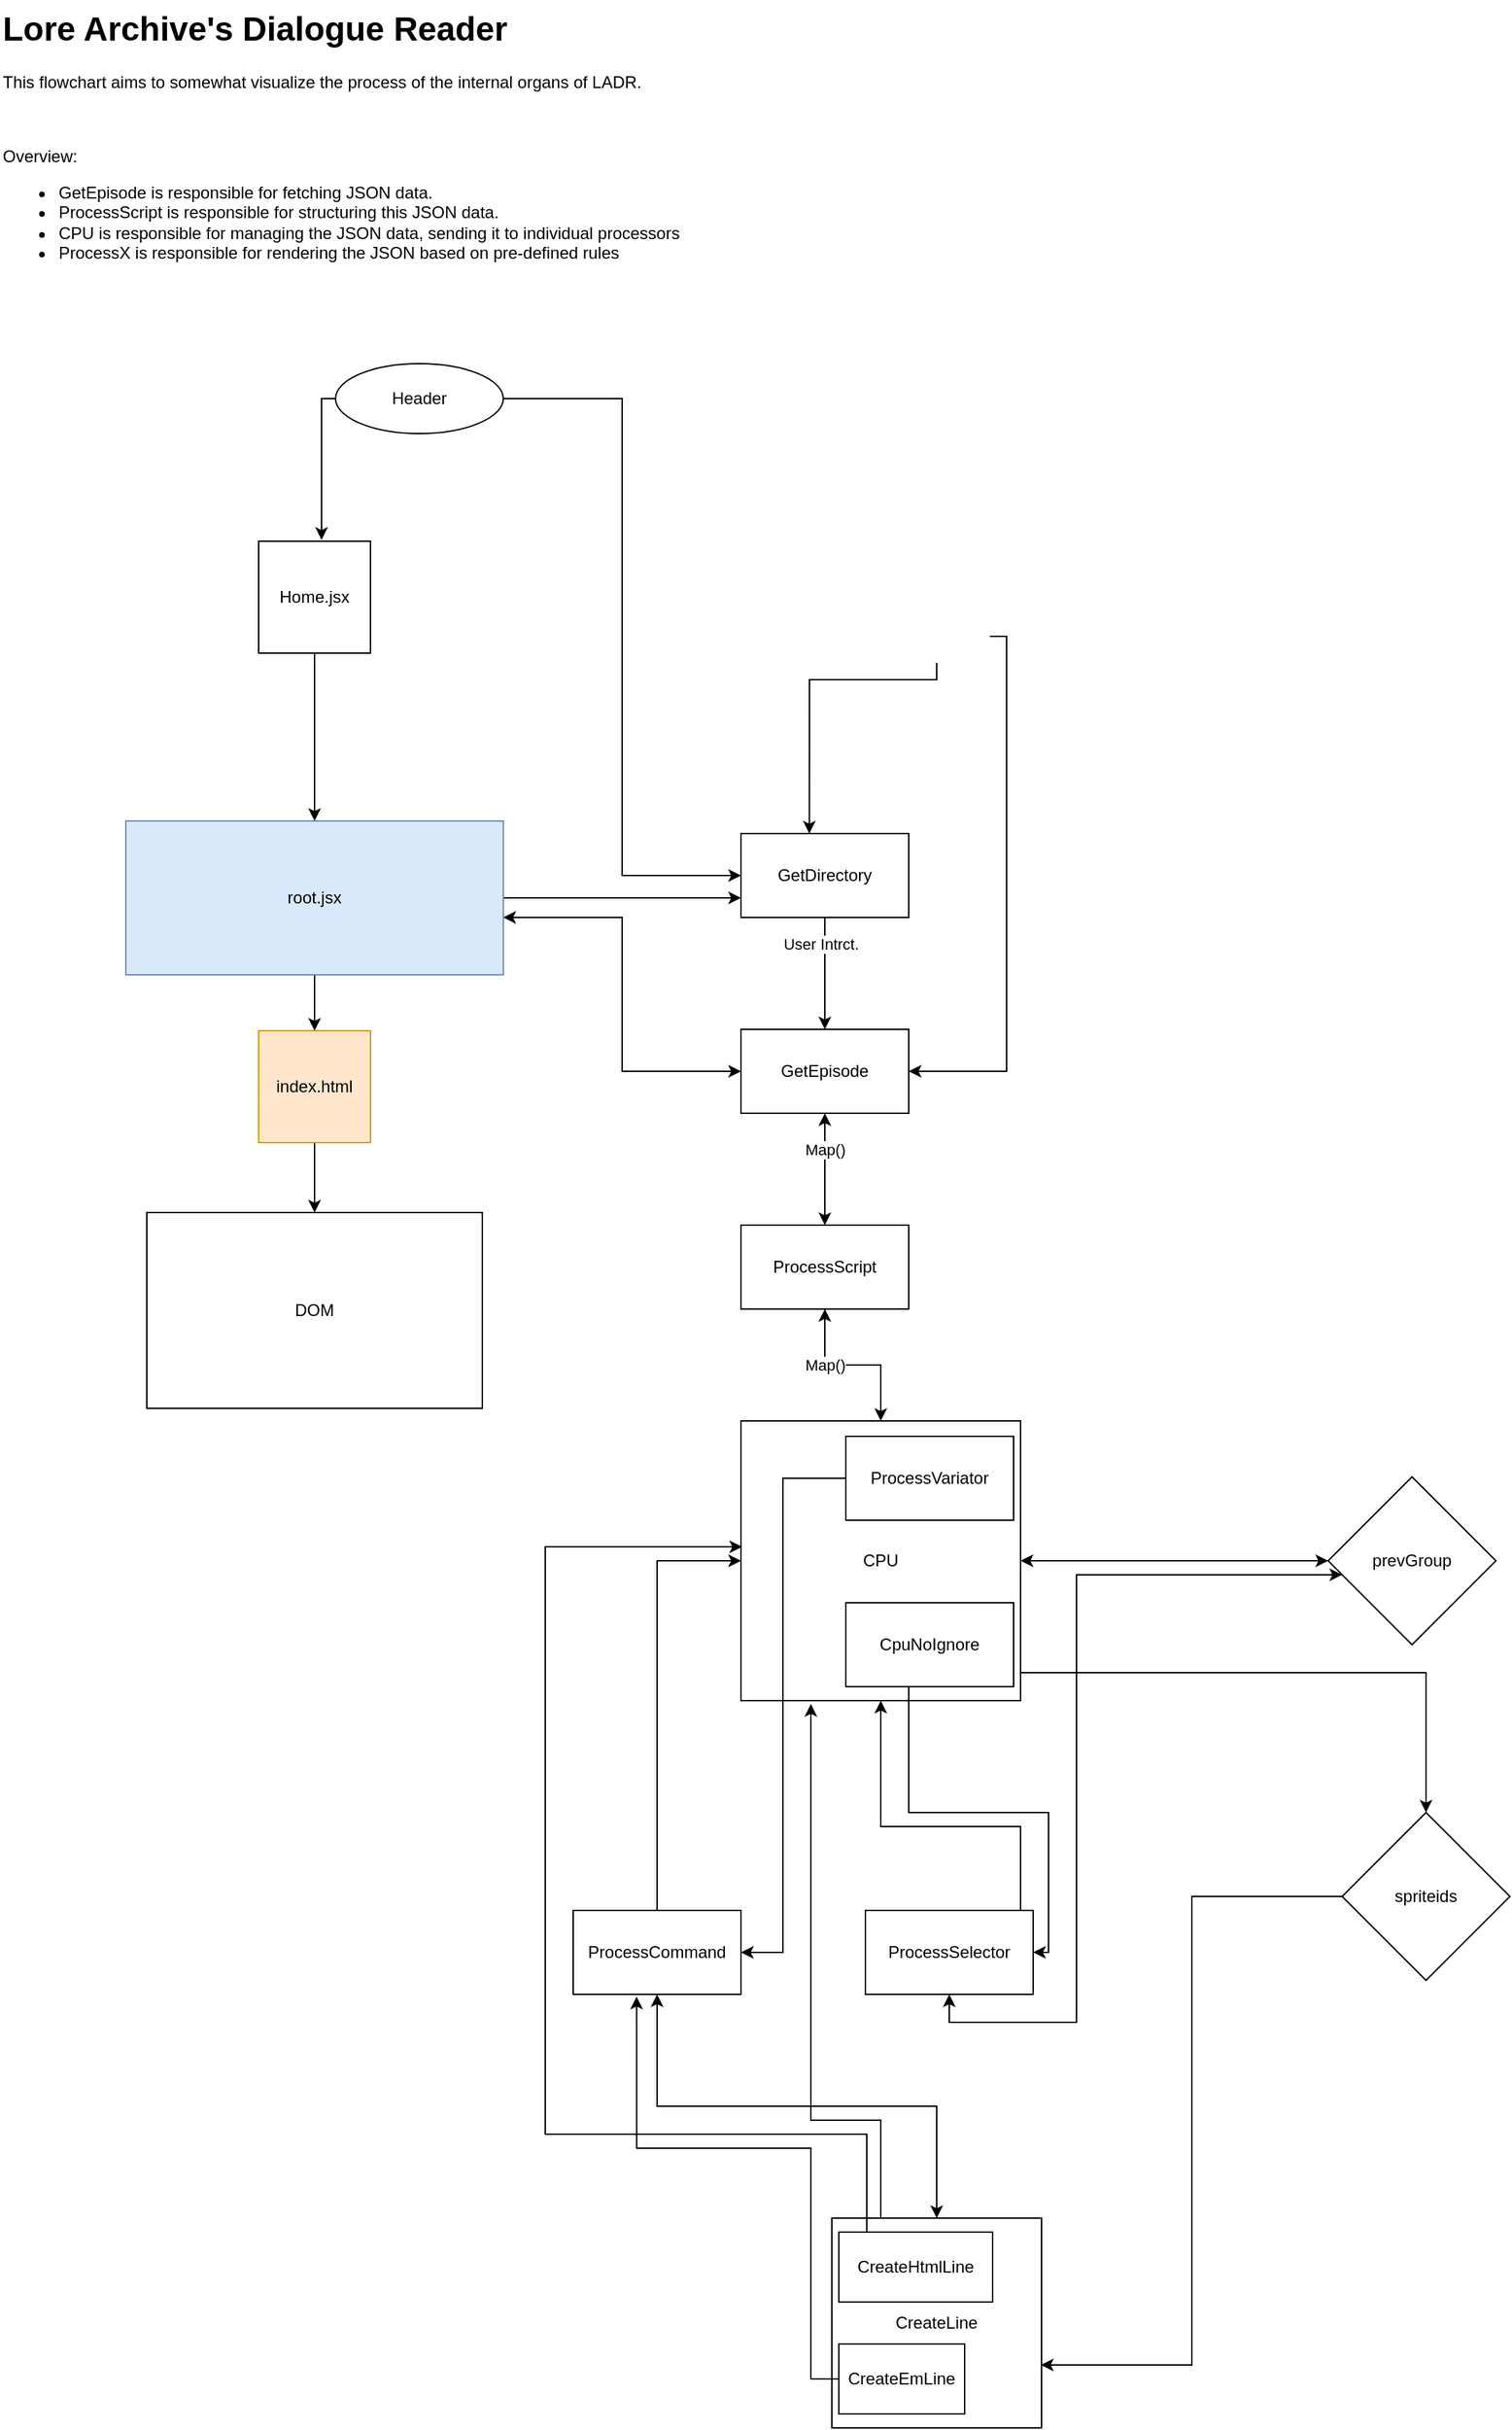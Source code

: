 <mxfile version="26.0.10">
  <diagram name="Page-1" id="ByvnQck7oioNosqnXvya">
    <mxGraphModel dx="1185" dy="631" grid="1" gridSize="10" guides="0" tooltips="1" connect="1" arrows="1" fold="1" page="1" pageScale="1" pageWidth="1200" pageHeight="1920" math="0" shadow="0">
      <root>
        <mxCell id="0" />
        <mxCell id="1" parent="0" />
        <mxCell id="GoVv1eCyHADcIdVujOS8-1" value="&lt;h1 style=&quot;margin-top: 0px;&quot;&gt;Lore Archive&#39;s Dialogue Reader&lt;/h1&gt;&lt;p&gt;This flowchart aims to somewhat visualize the process of the internal organs of LADR.&lt;/p&gt;&lt;p&gt;&lt;br&gt;&lt;/p&gt;&lt;p&gt;Overview:&lt;/p&gt;&lt;p&gt;&lt;/p&gt;&lt;ul&gt;&lt;li&gt;GetEpisode is responsible for fetching JSON data.&lt;/li&gt;&lt;li&gt;ProcessScript is responsible for structuring this JSON data.&lt;/li&gt;&lt;li&gt;CPU is responsible for managing the JSON data, sending it to individual processors&lt;/li&gt;&lt;li&gt;ProcessX is responsible for rendering the JSON based on pre-defined rules&lt;/li&gt;&lt;/ul&gt;&lt;p&gt;&lt;/p&gt;" style="text;html=1;whiteSpace=wrap;overflow=hidden;rounded=0;" parent="1" vertex="1">
          <mxGeometry x="10" y="10" width="590" height="220" as="geometry" />
        </mxCell>
        <mxCell id="h9_NCiJFx6fMO5zuVkHy-2" value="DOM" style="rounded=0;whiteSpace=wrap;html=1;" parent="1" vertex="1">
          <mxGeometry x="115" y="877" width="240" height="140" as="geometry" />
        </mxCell>
        <mxCell id="h9_NCiJFx6fMO5zuVkHy-4" style="edgeStyle=orthogonalEdgeStyle;rounded=0;orthogonalLoop=1;jettySize=auto;html=1;exitX=0.5;exitY=1;exitDx=0;exitDy=0;entryX=0.5;entryY=0;entryDx=0;entryDy=0;" parent="1" source="h9_NCiJFx6fMO5zuVkHy-3" target="h9_NCiJFx6fMO5zuVkHy-2" edge="1">
          <mxGeometry relative="1" as="geometry" />
        </mxCell>
        <mxCell id="h9_NCiJFx6fMO5zuVkHy-3" value="index.html" style="whiteSpace=wrap;html=1;aspect=fixed;fillColor=#ffe6cc;strokeColor=#d79b00;" parent="1" vertex="1">
          <mxGeometry x="195" y="747" width="80" height="80" as="geometry" />
        </mxCell>
        <mxCell id="h9_NCiJFx6fMO5zuVkHy-6" value="" style="edgeStyle=orthogonalEdgeStyle;rounded=0;orthogonalLoop=1;jettySize=auto;html=1;" parent="1" source="h9_NCiJFx6fMO5zuVkHy-5" target="h9_NCiJFx6fMO5zuVkHy-3" edge="1">
          <mxGeometry relative="1" as="geometry" />
        </mxCell>
        <mxCell id="-RrFvixfn3YZOqWsh2ei-50" style="edgeStyle=orthogonalEdgeStyle;rounded=0;orthogonalLoop=1;jettySize=auto;html=1;exitX=1;exitY=0.5;exitDx=0;exitDy=0;" edge="1" parent="1" source="h9_NCiJFx6fMO5zuVkHy-5">
          <mxGeometry relative="1" as="geometry">
            <mxPoint x="540" y="652" as="targetPoint" />
            <Array as="points">
              <mxPoint x="540" y="652" />
            </Array>
          </mxGeometry>
        </mxCell>
        <mxCell id="-RrFvixfn3YZOqWsh2ei-51" style="edgeStyle=orthogonalEdgeStyle;rounded=0;orthogonalLoop=1;jettySize=auto;html=1;entryX=0;entryY=0.5;entryDx=0;entryDy=0;startArrow=classic;startFill=1;" edge="1" parent="1" source="h9_NCiJFx6fMO5zuVkHy-5" target="-RrFvixfn3YZOqWsh2ei-5">
          <mxGeometry relative="1" as="geometry">
            <Array as="points">
              <mxPoint x="455" y="666" />
              <mxPoint x="455" y="776" />
            </Array>
          </mxGeometry>
        </mxCell>
        <mxCell id="h9_NCiJFx6fMO5zuVkHy-5" value="root.jsx" style="rounded=0;whiteSpace=wrap;html=1;fillColor=#dae8fc;strokeColor=#6c8ebf;" parent="1" vertex="1">
          <mxGeometry x="100" y="597" width="270" height="110" as="geometry" />
        </mxCell>
        <mxCell id="8rf2ql7Jv7VgkrqEvu-V-2" style="edgeStyle=orthogonalEdgeStyle;rounded=0;orthogonalLoop=1;jettySize=auto;html=1;entryX=0.5;entryY=0;entryDx=0;entryDy=0;" parent="1" source="8rf2ql7Jv7VgkrqEvu-V-1" target="h9_NCiJFx6fMO5zuVkHy-5" edge="1">
          <mxGeometry relative="1" as="geometry" />
        </mxCell>
        <mxCell id="8rf2ql7Jv7VgkrqEvu-V-1" value="Home.jsx" style="whiteSpace=wrap;html=1;aspect=fixed;" parent="1" vertex="1">
          <mxGeometry x="195" y="397" width="80" height="80" as="geometry" />
        </mxCell>
        <mxCell id="-RrFvixfn3YZOqWsh2ei-3" style="edgeStyle=orthogonalEdgeStyle;rounded=0;orthogonalLoop=1;jettySize=auto;html=1;entryX=0.572;entryY=-0.013;entryDx=0;entryDy=0;entryPerimeter=0;exitX=0.5;exitY=1;exitDx=0;exitDy=0;" edge="1" parent="1">
          <mxGeometry relative="1" as="geometry">
            <mxPoint x="588.89" y="606" as="targetPoint" />
            <mxPoint x="680" y="484" as="sourcePoint" />
            <Array as="points">
              <mxPoint x="680" y="496" />
              <mxPoint x="589" y="496" />
              <mxPoint x="589" y="517" />
              <mxPoint x="589" y="517" />
            </Array>
          </mxGeometry>
        </mxCell>
        <mxCell id="-RrFvixfn3YZOqWsh2ei-9" style="edgeStyle=orthogonalEdgeStyle;rounded=0;orthogonalLoop=1;jettySize=auto;html=1;entryX=1;entryY=0.5;entryDx=0;entryDy=0;" edge="1" parent="1" source="bAnb8yHkUVojiyQIfRwG-1" target="-RrFvixfn3YZOqWsh2ei-5">
          <mxGeometry relative="1" as="geometry">
            <Array as="points">
              <mxPoint x="730" y="465" />
              <mxPoint x="730" y="776" />
            </Array>
          </mxGeometry>
        </mxCell>
        <mxCell id="bAnb8yHkUVojiyQIfRwG-1" value="" style="shape=image;html=1;verticalAlign=top;verticalLabelPosition=bottom;labelBackgroundColor=#ffffff;imageAspect=0;aspect=fixed;image=https://cdn1.iconfinder.com/data/icons/picons-social/57/github_rounded-128.png" parent="1" vertex="1">
          <mxGeometry x="660" y="426" width="58" height="58" as="geometry" />
        </mxCell>
        <mxCell id="-RrFvixfn3YZOqWsh2ei-6" value="" style="edgeStyle=orthogonalEdgeStyle;rounded=0;orthogonalLoop=1;jettySize=auto;html=1;" edge="1" parent="1" source="bAnb8yHkUVojiyQIfRwG-4" target="-RrFvixfn3YZOqWsh2ei-5">
          <mxGeometry relative="1" as="geometry" />
        </mxCell>
        <mxCell id="-RrFvixfn3YZOqWsh2ei-7" value="User Intrct." style="edgeLabel;html=1;align=center;verticalAlign=middle;resizable=0;points=[];" vertex="1" connectable="0" parent="-RrFvixfn3YZOqWsh2ei-6">
          <mxGeometry x="-0.532" y="-3" relative="1" as="geometry">
            <mxPoint as="offset" />
          </mxGeometry>
        </mxCell>
        <mxCell id="bAnb8yHkUVojiyQIfRwG-4" value="GetDirectory" style="rounded=0;whiteSpace=wrap;html=1;" parent="1" vertex="1">
          <mxGeometry x="540" y="606" width="120" height="60" as="geometry" />
        </mxCell>
        <mxCell id="-RrFvixfn3YZOqWsh2ei-12" value="" style="edgeStyle=orthogonalEdgeStyle;rounded=0;orthogonalLoop=1;jettySize=auto;html=1;startArrow=classic;startFill=1;" edge="1" parent="1" source="-RrFvixfn3YZOqWsh2ei-5" target="-RrFvixfn3YZOqWsh2ei-11">
          <mxGeometry relative="1" as="geometry" />
        </mxCell>
        <mxCell id="-RrFvixfn3YZOqWsh2ei-14" value="Map()" style="edgeLabel;html=1;align=center;verticalAlign=middle;resizable=0;points=[];" vertex="1" connectable="0" parent="-RrFvixfn3YZOqWsh2ei-12">
          <mxGeometry x="-0.667" y="-1" relative="1" as="geometry">
            <mxPoint x="1" y="12" as="offset" />
          </mxGeometry>
        </mxCell>
        <mxCell id="-RrFvixfn3YZOqWsh2ei-5" value="GetEpisode" style="whiteSpace=wrap;html=1;rounded=0;" vertex="1" parent="1">
          <mxGeometry x="540" y="746" width="120" height="60" as="geometry" />
        </mxCell>
        <mxCell id="-RrFvixfn3YZOqWsh2ei-20" value="" style="edgeStyle=orthogonalEdgeStyle;rounded=0;orthogonalLoop=1;jettySize=auto;html=1;startArrow=classic;startFill=1;" edge="1" parent="1" source="-RrFvixfn3YZOqWsh2ei-11" target="-RrFvixfn3YZOqWsh2ei-19">
          <mxGeometry relative="1" as="geometry" />
        </mxCell>
        <mxCell id="-RrFvixfn3YZOqWsh2ei-21" value="Map()" style="edgeLabel;html=1;align=center;verticalAlign=middle;resizable=0;points=[];" vertex="1" connectable="0" parent="-RrFvixfn3YZOqWsh2ei-20">
          <mxGeometry x="-0.333" relative="1" as="geometry">
            <mxPoint as="offset" />
          </mxGeometry>
        </mxCell>
        <mxCell id="-RrFvixfn3YZOqWsh2ei-11" value="ProcessScript" style="whiteSpace=wrap;html=1;rounded=0;" vertex="1" parent="1">
          <mxGeometry x="540" y="886" width="120" height="60" as="geometry" />
        </mxCell>
        <mxCell id="-RrFvixfn3YZOqWsh2ei-17" style="edgeStyle=orthogonalEdgeStyle;rounded=0;orthogonalLoop=1;jettySize=auto;html=1;" edge="1" parent="1" source="-RrFvixfn3YZOqWsh2ei-16">
          <mxGeometry relative="1" as="geometry">
            <mxPoint x="240" y="396" as="targetPoint" />
            <Array as="points">
              <mxPoint x="240" y="295" />
            </Array>
          </mxGeometry>
        </mxCell>
        <mxCell id="-RrFvixfn3YZOqWsh2ei-18" style="edgeStyle=orthogonalEdgeStyle;rounded=0;orthogonalLoop=1;jettySize=auto;html=1;entryX=0;entryY=0.5;entryDx=0;entryDy=0;" edge="1" parent="1" source="-RrFvixfn3YZOqWsh2ei-16" target="bAnb8yHkUVojiyQIfRwG-4">
          <mxGeometry relative="1" as="geometry" />
        </mxCell>
        <mxCell id="-RrFvixfn3YZOqWsh2ei-16" value="Header" style="ellipse;whiteSpace=wrap;html=1;" vertex="1" parent="1">
          <mxGeometry x="250" y="270" width="120" height="50" as="geometry" />
        </mxCell>
        <mxCell id="-RrFvixfn3YZOqWsh2ei-49" style="edgeStyle=orthogonalEdgeStyle;rounded=0;orthogonalLoop=1;jettySize=auto;html=1;entryX=0.5;entryY=0;entryDx=0;entryDy=0;" edge="1" parent="1" source="-RrFvixfn3YZOqWsh2ei-19" target="-RrFvixfn3YZOqWsh2ei-47">
          <mxGeometry relative="1" as="geometry">
            <Array as="points">
              <mxPoint x="1030" y="1206" />
            </Array>
          </mxGeometry>
        </mxCell>
        <mxCell id="-RrFvixfn3YZOqWsh2ei-19" value="CPU" style="whiteSpace=wrap;html=1;rounded=0;" vertex="1" parent="1">
          <mxGeometry x="540" y="1026" width="200" height="200" as="geometry" />
        </mxCell>
        <mxCell id="-RrFvixfn3YZOqWsh2ei-26" style="edgeStyle=orthogonalEdgeStyle;rounded=0;orthogonalLoop=1;jettySize=auto;html=1;entryX=0;entryY=0.5;entryDx=0;entryDy=0;" edge="1" parent="1" source="-RrFvixfn3YZOqWsh2ei-22" target="-RrFvixfn3YZOqWsh2ei-19">
          <mxGeometry relative="1" as="geometry">
            <Array as="points">
              <mxPoint x="480" y="1126" />
            </Array>
          </mxGeometry>
        </mxCell>
        <mxCell id="-RrFvixfn3YZOqWsh2ei-22" value="ProcessCommand" style="whiteSpace=wrap;html=1;rounded=0;" vertex="1" parent="1">
          <mxGeometry x="420" y="1376" width="120" height="60" as="geometry" />
        </mxCell>
        <mxCell id="-RrFvixfn3YZOqWsh2ei-28" style="edgeStyle=orthogonalEdgeStyle;rounded=0;orthogonalLoop=1;jettySize=auto;html=1;entryX=1;entryY=0.5;entryDx=0;entryDy=0;" edge="1" parent="1" source="-RrFvixfn3YZOqWsh2ei-27" target="-RrFvixfn3YZOqWsh2ei-22">
          <mxGeometry relative="1" as="geometry">
            <Array as="points">
              <mxPoint x="570" y="1067" />
              <mxPoint x="570" y="1406" />
            </Array>
          </mxGeometry>
        </mxCell>
        <mxCell id="-RrFvixfn3YZOqWsh2ei-27" value="ProcessVariator" style="whiteSpace=wrap;html=1;rounded=0;" vertex="1" parent="1">
          <mxGeometry x="615" y="1037" width="120" height="60" as="geometry" />
        </mxCell>
        <mxCell id="-RrFvixfn3YZOqWsh2ei-30" style="edgeStyle=orthogonalEdgeStyle;rounded=0;orthogonalLoop=1;jettySize=auto;html=1;exitX=0.5;exitY=0;exitDx=0;exitDy=0;entryX=0.5;entryY=1;entryDx=0;entryDy=0;startArrow=classic;startFill=1;" edge="1" parent="1" source="-RrFvixfn3YZOqWsh2ei-29" target="-RrFvixfn3YZOqWsh2ei-22">
          <mxGeometry relative="1" as="geometry" />
        </mxCell>
        <mxCell id="-RrFvixfn3YZOqWsh2ei-29" value="CreateLine" style="whiteSpace=wrap;html=1;aspect=fixed;" vertex="1" parent="1">
          <mxGeometry x="605" y="1596" width="150" height="150" as="geometry" />
        </mxCell>
        <mxCell id="-RrFvixfn3YZOqWsh2ei-34" style="edgeStyle=orthogonalEdgeStyle;rounded=0;orthogonalLoop=1;jettySize=auto;html=1;exitX=0.5;exitY=0;exitDx=0;exitDy=0;entryX=0.5;entryY=1;entryDx=0;entryDy=0;" edge="1" parent="1" source="-RrFvixfn3YZOqWsh2ei-31" target="-RrFvixfn3YZOqWsh2ei-19">
          <mxGeometry relative="1" as="geometry">
            <Array as="points">
              <mxPoint x="740" y="1376" />
              <mxPoint x="740" y="1316" />
              <mxPoint x="640" y="1316" />
            </Array>
          </mxGeometry>
        </mxCell>
        <mxCell id="-RrFvixfn3YZOqWsh2ei-31" value="ProcessSelector" style="whiteSpace=wrap;html=1;rounded=0;" vertex="1" parent="1">
          <mxGeometry x="629" y="1376" width="120" height="60" as="geometry" />
        </mxCell>
        <mxCell id="-RrFvixfn3YZOqWsh2ei-35" style="edgeStyle=orthogonalEdgeStyle;rounded=0;orthogonalLoop=1;jettySize=auto;html=1;entryX=1;entryY=0.5;entryDx=0;entryDy=0;" edge="1" parent="1" source="-RrFvixfn3YZOqWsh2ei-32" target="-RrFvixfn3YZOqWsh2ei-31">
          <mxGeometry relative="1" as="geometry">
            <Array as="points">
              <mxPoint x="660" y="1306" />
              <mxPoint x="760" y="1306" />
              <mxPoint x="760" y="1406" />
            </Array>
          </mxGeometry>
        </mxCell>
        <mxCell id="-RrFvixfn3YZOqWsh2ei-32" value="CpuNoIgnore" style="whiteSpace=wrap;html=1;rounded=0;" vertex="1" parent="1">
          <mxGeometry x="615" y="1156" width="120" height="60" as="geometry" />
        </mxCell>
        <mxCell id="-RrFvixfn3YZOqWsh2ei-38" style="edgeStyle=orthogonalEdgeStyle;rounded=0;orthogonalLoop=1;jettySize=auto;html=1;exitX=0;exitY=0.5;exitDx=0;exitDy=0;entryX=1;entryY=0.5;entryDx=0;entryDy=0;startArrow=classic;startFill=1;" edge="1" parent="1" source="-RrFvixfn3YZOqWsh2ei-37" target="-RrFvixfn3YZOqWsh2ei-19">
          <mxGeometry relative="1" as="geometry" />
        </mxCell>
        <mxCell id="-RrFvixfn3YZOqWsh2ei-39" style="edgeStyle=orthogonalEdgeStyle;rounded=0;orthogonalLoop=1;jettySize=auto;html=1;entryX=0.5;entryY=1;entryDx=0;entryDy=0;startArrow=classic;startFill=1;" edge="1" parent="1" source="-RrFvixfn3YZOqWsh2ei-37" target="-RrFvixfn3YZOqWsh2ei-31">
          <mxGeometry relative="1" as="geometry">
            <Array as="points">
              <mxPoint x="780" y="1136" />
              <mxPoint x="780" y="1456" />
              <mxPoint x="689" y="1456" />
            </Array>
          </mxGeometry>
        </mxCell>
        <mxCell id="-RrFvixfn3YZOqWsh2ei-37" value="prevGroup" style="rhombus;whiteSpace=wrap;html=1;" vertex="1" parent="1">
          <mxGeometry x="960" y="1066" width="120" height="120" as="geometry" />
        </mxCell>
        <mxCell id="-RrFvixfn3YZOqWsh2ei-40" style="edgeStyle=orthogonalEdgeStyle;rounded=0;orthogonalLoop=1;jettySize=auto;html=1;entryX=0.278;entryY=1.012;entryDx=0;entryDy=0;entryPerimeter=0;" edge="1" parent="1">
          <mxGeometry relative="1" as="geometry">
            <mxPoint x="664.41" y="1596" as="sourcePoint" />
            <mxPoint x="590.01" y="1228.4" as="targetPoint" />
            <Array as="points">
              <mxPoint x="640" y="1596" />
              <mxPoint x="640" y="1526" />
              <mxPoint x="590" y="1526" />
            </Array>
          </mxGeometry>
        </mxCell>
        <mxCell id="-RrFvixfn3YZOqWsh2ei-43" value="CreateHtmlLine" style="rounded=0;whiteSpace=wrap;html=1;" vertex="1" parent="1">
          <mxGeometry x="610" y="1606" width="110" height="50" as="geometry" />
        </mxCell>
        <mxCell id="-RrFvixfn3YZOqWsh2ei-44" style="edgeStyle=orthogonalEdgeStyle;rounded=0;orthogonalLoop=1;jettySize=auto;html=1;entryX=0.004;entryY=0.453;entryDx=0;entryDy=0;entryPerimeter=0;" edge="1" parent="1" source="-RrFvixfn3YZOqWsh2ei-43" target="-RrFvixfn3YZOqWsh2ei-19">
          <mxGeometry relative="1" as="geometry">
            <Array as="points">
              <mxPoint x="630" y="1536" />
              <mxPoint x="400" y="1536" />
              <mxPoint x="400" y="1116" />
              <mxPoint x="541" y="1116" />
            </Array>
          </mxGeometry>
        </mxCell>
        <mxCell id="-RrFvixfn3YZOqWsh2ei-45" value="CreateEmLine" style="rounded=0;whiteSpace=wrap;html=1;" vertex="1" parent="1">
          <mxGeometry x="610" y="1686" width="90" height="50" as="geometry" />
        </mxCell>
        <mxCell id="-RrFvixfn3YZOqWsh2ei-46" style="edgeStyle=orthogonalEdgeStyle;rounded=0;orthogonalLoop=1;jettySize=auto;html=1;entryX=0.378;entryY=1.028;entryDx=0;entryDy=0;entryPerimeter=0;" edge="1" parent="1" source="-RrFvixfn3YZOqWsh2ei-45" target="-RrFvixfn3YZOqWsh2ei-22">
          <mxGeometry relative="1" as="geometry">
            <Array as="points">
              <mxPoint x="590" y="1711" />
              <mxPoint x="590" y="1546" />
              <mxPoint x="465" y="1546" />
            </Array>
          </mxGeometry>
        </mxCell>
        <mxCell id="-RrFvixfn3YZOqWsh2ei-47" value="spriteids" style="rhombus;whiteSpace=wrap;html=1;" vertex="1" parent="1">
          <mxGeometry x="970" y="1306" width="120" height="120" as="geometry" />
        </mxCell>
        <mxCell id="-RrFvixfn3YZOqWsh2ei-48" style="edgeStyle=orthogonalEdgeStyle;rounded=0;orthogonalLoop=1;jettySize=auto;html=1;entryX=0.997;entryY=0.7;entryDx=0;entryDy=0;entryPerimeter=0;" edge="1" parent="1" source="-RrFvixfn3YZOqWsh2ei-47" target="-RrFvixfn3YZOqWsh2ei-29">
          <mxGeometry relative="1" as="geometry" />
        </mxCell>
      </root>
    </mxGraphModel>
  </diagram>
</mxfile>
